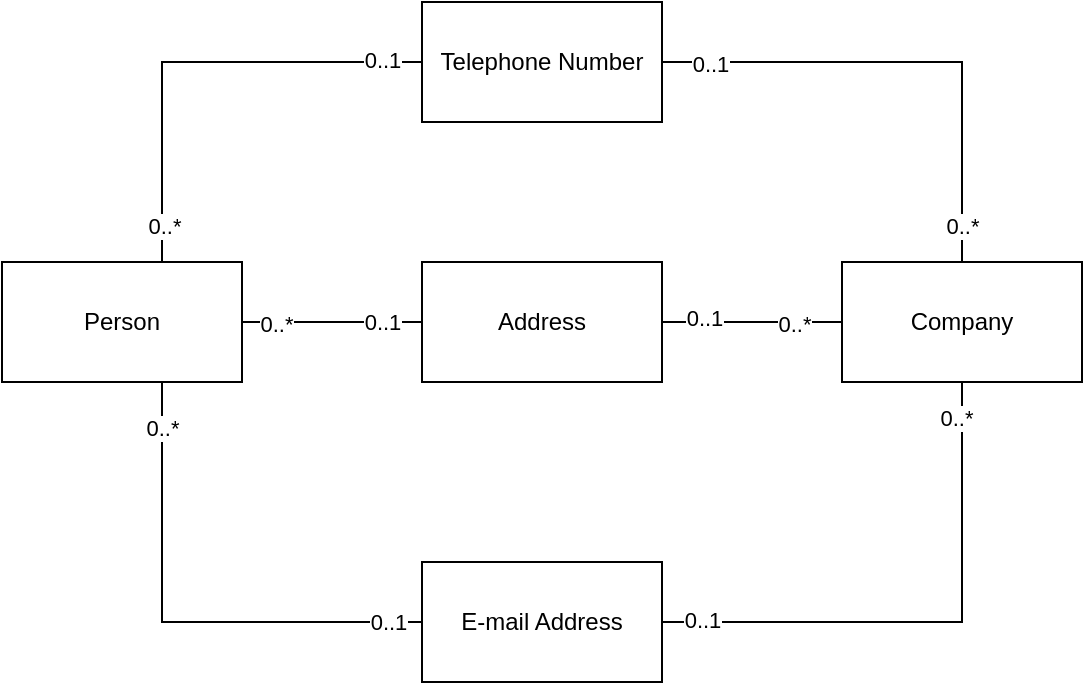 <mxfile version="20.2.8" type="device"><diagram id="9qcoIvDkOtP1Ot1AUUI5" name="Page-1"><mxGraphModel dx="1180" dy="811" grid="1" gridSize="10" guides="1" tooltips="1" connect="1" arrows="1" fold="1" page="1" pageScale="1" pageWidth="850" pageHeight="1100" math="0" shadow="0"><root><mxCell id="0"/><mxCell id="1" parent="0"/><mxCell id="pRIq608fL1WA48kUc5Pf-7" style="edgeStyle=orthogonalEdgeStyle;rounded=0;orthogonalLoop=1;jettySize=auto;html=1;exitX=1;exitY=0.5;exitDx=0;exitDy=0;entryX=0;entryY=0.5;entryDx=0;entryDy=0;endArrow=none;endFill=0;" edge="1" parent="1" source="pRIq608fL1WA48kUc5Pf-1" target="pRIq608fL1WA48kUc5Pf-3"><mxGeometry relative="1" as="geometry"/></mxCell><mxCell id="pRIq608fL1WA48kUc5Pf-16" value="0..1" style="edgeLabel;html=1;align=center;verticalAlign=middle;resizable=0;points=[];" vertex="1" connectable="0" parent="pRIq608fL1WA48kUc5Pf-7"><mxGeometry x="0.2" y="-1" relative="1" as="geometry"><mxPoint x="16" y="-1" as="offset"/></mxGeometry></mxCell><mxCell id="pRIq608fL1WA48kUc5Pf-17" value="0..*" style="edgeLabel;html=1;align=center;verticalAlign=middle;resizable=0;points=[];" vertex="1" connectable="0" parent="pRIq608fL1WA48kUc5Pf-7"><mxGeometry x="-0.622" y="-1" relative="1" as="geometry"><mxPoint as="offset"/></mxGeometry></mxCell><mxCell id="pRIq608fL1WA48kUc5Pf-8" style="edgeStyle=orthogonalEdgeStyle;rounded=0;orthogonalLoop=1;jettySize=auto;html=1;entryX=0;entryY=0.5;entryDx=0;entryDy=0;endArrow=none;endFill=0;" edge="1" parent="1" source="pRIq608fL1WA48kUc5Pf-1" target="pRIq608fL1WA48kUc5Pf-2"><mxGeometry relative="1" as="geometry"><mxPoint x="250" y="250" as="sourcePoint"/><Array as="points"><mxPoint x="270" y="160"/></Array></mxGeometry></mxCell><mxCell id="pRIq608fL1WA48kUc5Pf-14" value="0..1" style="edgeLabel;html=1;align=center;verticalAlign=middle;resizable=0;points=[];" vertex="1" connectable="0" parent="pRIq608fL1WA48kUc5Pf-8"><mxGeometry x="0.696" y="1" relative="1" as="geometry"><mxPoint x="15" as="offset"/></mxGeometry></mxCell><mxCell id="pRIq608fL1WA48kUc5Pf-15" value="0..*" style="edgeLabel;html=1;align=center;verticalAlign=middle;resizable=0;points=[];" vertex="1" connectable="0" parent="pRIq608fL1WA48kUc5Pf-8"><mxGeometry x="-0.844" y="-1" relative="1" as="geometry"><mxPoint as="offset"/></mxGeometry></mxCell><mxCell id="pRIq608fL1WA48kUc5Pf-9" style="edgeStyle=orthogonalEdgeStyle;rounded=0;orthogonalLoop=1;jettySize=auto;html=1;entryX=0;entryY=0.5;entryDx=0;entryDy=0;endArrow=none;endFill=0;" edge="1" parent="1" source="pRIq608fL1WA48kUc5Pf-1" target="pRIq608fL1WA48kUc5Pf-5"><mxGeometry relative="1" as="geometry"><Array as="points"><mxPoint x="270" y="440"/></Array></mxGeometry></mxCell><mxCell id="pRIq608fL1WA48kUc5Pf-18" value="0..*" style="edgeLabel;html=1;align=center;verticalAlign=middle;resizable=0;points=[];" vertex="1" connectable="0" parent="pRIq608fL1WA48kUc5Pf-9"><mxGeometry x="-0.816" relative="1" as="geometry"><mxPoint as="offset"/></mxGeometry></mxCell><mxCell id="pRIq608fL1WA48kUc5Pf-19" value="0..1" style="edgeLabel;html=1;align=center;verticalAlign=middle;resizable=0;points=[];" vertex="1" connectable="0" parent="pRIq608fL1WA48kUc5Pf-9"><mxGeometry x="0.864" relative="1" as="geometry"><mxPoint as="offset"/></mxGeometry></mxCell><mxCell id="pRIq608fL1WA48kUc5Pf-1" value="Person" style="rounded=0;whiteSpace=wrap;html=1;" vertex="1" parent="1"><mxGeometry x="190" y="260" width="120" height="60" as="geometry"/></mxCell><mxCell id="pRIq608fL1WA48kUc5Pf-11" style="edgeStyle=orthogonalEdgeStyle;rounded=0;orthogonalLoop=1;jettySize=auto;html=1;entryX=0.5;entryY=0;entryDx=0;entryDy=0;endArrow=none;endFill=0;" edge="1" parent="1" source="pRIq608fL1WA48kUc5Pf-2" target="pRIq608fL1WA48kUc5Pf-4"><mxGeometry relative="1" as="geometry"/></mxCell><mxCell id="pRIq608fL1WA48kUc5Pf-22" value="0..1" style="edgeLabel;html=1;align=center;verticalAlign=middle;resizable=0;points=[];" vertex="1" connectable="0" parent="pRIq608fL1WA48kUc5Pf-11"><mxGeometry x="-0.814" y="-1" relative="1" as="geometry"><mxPoint as="offset"/></mxGeometry></mxCell><mxCell id="pRIq608fL1WA48kUc5Pf-23" value="0..*" style="edgeLabel;html=1;align=center;verticalAlign=middle;resizable=0;points=[];" vertex="1" connectable="0" parent="pRIq608fL1WA48kUc5Pf-11"><mxGeometry x="0.855" relative="1" as="geometry"><mxPoint as="offset"/></mxGeometry></mxCell><mxCell id="pRIq608fL1WA48kUc5Pf-2" value="Telephone Number" style="rounded=0;whiteSpace=wrap;html=1;" vertex="1" parent="1"><mxGeometry x="400" y="130" width="120" height="60" as="geometry"/></mxCell><mxCell id="pRIq608fL1WA48kUc5Pf-13" style="edgeStyle=orthogonalEdgeStyle;rounded=0;orthogonalLoop=1;jettySize=auto;html=1;exitX=1;exitY=0.5;exitDx=0;exitDy=0;entryX=0;entryY=0.5;entryDx=0;entryDy=0;endArrow=none;endFill=0;" edge="1" parent="1" source="pRIq608fL1WA48kUc5Pf-3" target="pRIq608fL1WA48kUc5Pf-4"><mxGeometry relative="1" as="geometry"/></mxCell><mxCell id="pRIq608fL1WA48kUc5Pf-24" value="0..1" style="edgeLabel;html=1;align=center;verticalAlign=middle;resizable=0;points=[];" vertex="1" connectable="0" parent="pRIq608fL1WA48kUc5Pf-13"><mxGeometry x="-0.769" y="2" relative="1" as="geometry"><mxPoint x="10" as="offset"/></mxGeometry></mxCell><mxCell id="pRIq608fL1WA48kUc5Pf-25" value="0..*" style="edgeLabel;html=1;align=center;verticalAlign=middle;resizable=0;points=[];" vertex="1" connectable="0" parent="pRIq608fL1WA48kUc5Pf-13"><mxGeometry x="0.462" y="-1" relative="1" as="geometry"><mxPoint as="offset"/></mxGeometry></mxCell><mxCell id="pRIq608fL1WA48kUc5Pf-3" value="Address" style="rounded=0;whiteSpace=wrap;html=1;" vertex="1" parent="1"><mxGeometry x="400" y="260" width="120" height="60" as="geometry"/></mxCell><mxCell id="pRIq608fL1WA48kUc5Pf-4" value="Company" style="rounded=0;whiteSpace=wrap;html=1;" vertex="1" parent="1"><mxGeometry x="610" y="260" width="120" height="60" as="geometry"/></mxCell><mxCell id="pRIq608fL1WA48kUc5Pf-10" style="edgeStyle=orthogonalEdgeStyle;rounded=0;orthogonalLoop=1;jettySize=auto;html=1;entryX=0.5;entryY=1;entryDx=0;entryDy=0;endArrow=none;endFill=0;" edge="1" parent="1" source="pRIq608fL1WA48kUc5Pf-5" target="pRIq608fL1WA48kUc5Pf-4"><mxGeometry relative="1" as="geometry"/></mxCell><mxCell id="pRIq608fL1WA48kUc5Pf-20" value="0..1" style="edgeLabel;html=1;align=center;verticalAlign=middle;resizable=0;points=[];" vertex="1" connectable="0" parent="pRIq608fL1WA48kUc5Pf-10"><mxGeometry x="-0.897" y="1" relative="1" as="geometry"><mxPoint x="6" as="offset"/></mxGeometry></mxCell><mxCell id="pRIq608fL1WA48kUc5Pf-21" value="0..*" style="edgeLabel;html=1;align=center;verticalAlign=middle;resizable=0;points=[];" vertex="1" connectable="0" parent="pRIq608fL1WA48kUc5Pf-10"><mxGeometry x="0.871" y="3" relative="1" as="geometry"><mxPoint as="offset"/></mxGeometry></mxCell><mxCell id="pRIq608fL1WA48kUc5Pf-5" value="E-mail Address" style="rounded=0;whiteSpace=wrap;html=1;" vertex="1" parent="1"><mxGeometry x="400" y="410" width="120" height="60" as="geometry"/></mxCell></root></mxGraphModel></diagram></mxfile>
